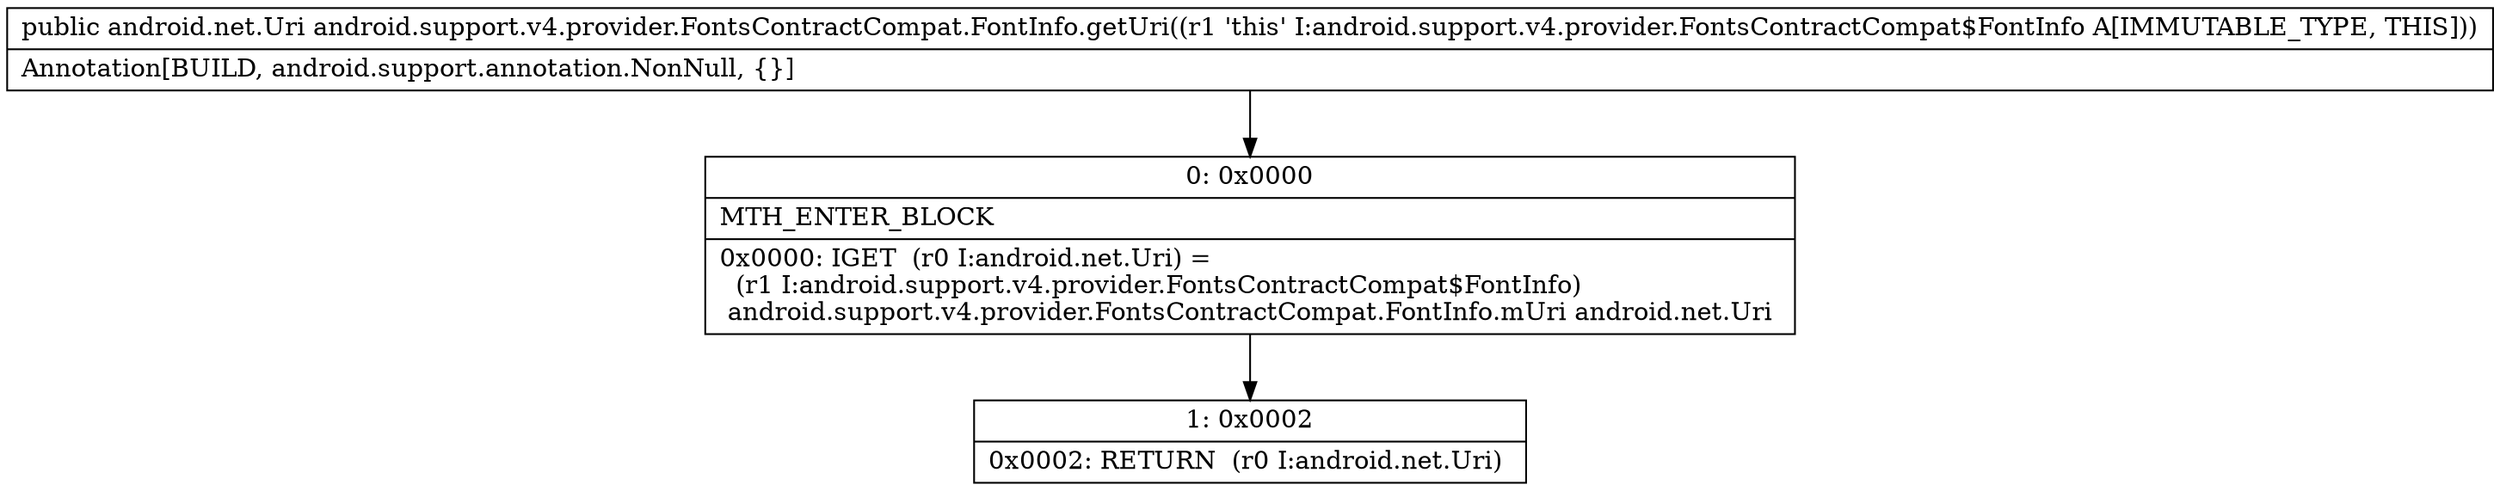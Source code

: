 digraph "CFG forandroid.support.v4.provider.FontsContractCompat.FontInfo.getUri()Landroid\/net\/Uri;" {
Node_0 [shape=record,label="{0\:\ 0x0000|MTH_ENTER_BLOCK\l|0x0000: IGET  (r0 I:android.net.Uri) = \l  (r1 I:android.support.v4.provider.FontsContractCompat$FontInfo)\l android.support.v4.provider.FontsContractCompat.FontInfo.mUri android.net.Uri \l}"];
Node_1 [shape=record,label="{1\:\ 0x0002|0x0002: RETURN  (r0 I:android.net.Uri) \l}"];
MethodNode[shape=record,label="{public android.net.Uri android.support.v4.provider.FontsContractCompat.FontInfo.getUri((r1 'this' I:android.support.v4.provider.FontsContractCompat$FontInfo A[IMMUTABLE_TYPE, THIS]))  | Annotation[BUILD, android.support.annotation.NonNull, \{\}]\l}"];
MethodNode -> Node_0;
Node_0 -> Node_1;
}

